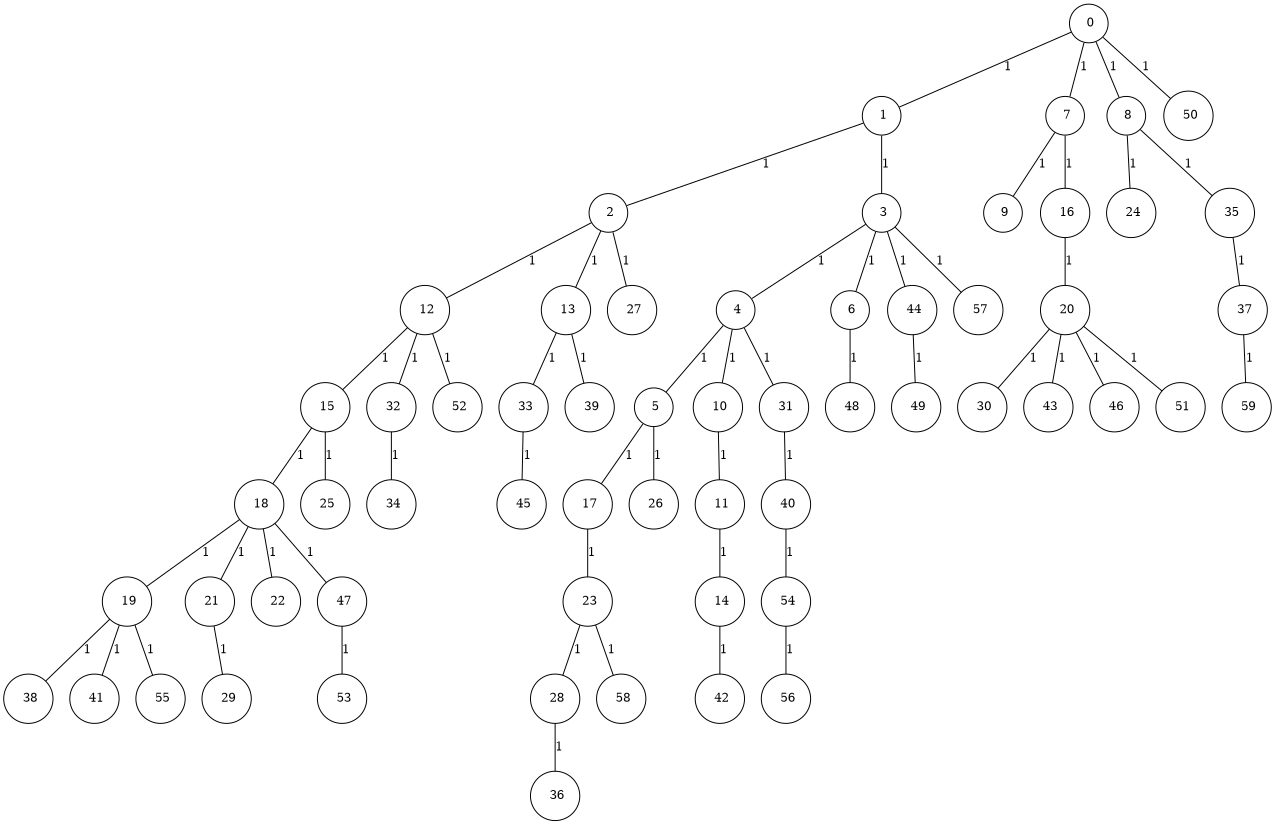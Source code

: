 graph G {
size="8.5,11;"
ratio = "expand;"
fixedsize="true;"
overlap="scale;"
node[shape=circle,width=.12,hight=.12,fontsize=12]
edge[fontsize=12]

0[label=" 0" color=black, pos="1.8498908,2.0065561!"];
1[label=" 1" color=black, pos="2.3408601,0.98424217!"];
2[label=" 2" color=black, pos="0.74814961,1.6394383!"];
3[label=" 3" color=black, pos="2.1466461,2.6325611!"];
4[label=" 4" color=black, pos="1.0920406,0.42009479!"];
5[label=" 5" color=black, pos="2.9833179,2.5667871!"];
6[label=" 6" color=black, pos="1.3142128,0.0076232031!"];
7[label=" 7" color=black, pos="2.3026004,1.9881019!"];
8[label=" 8" color=black, pos="1.2337182,2.5445744!"];
9[label=" 9" color=black, pos="0.56252308,1.349989!"];
10[label=" 10" color=black, pos="1.6173151,2.2916287!"];
11[label=" 11" color=black, pos="1.9362538,2.2009422!"];
12[label=" 12" color=black, pos="0.2813113,0.55224787!"];
13[label=" 13" color=black, pos="0.13568863,0.34826018!"];
14[label=" 14" color=black, pos="0.91964609,0.91606737!"];
15[label=" 15" color=black, pos="2.086315,1.3747377!"];
16[label=" 16" color=black, pos="2.8988272,0.8946115!"];
17[label=" 17" color=black, pos="1.4481286,1.772023!"];
18[label=" 18" color=black, pos="0.23402773,1.829405!"];
19[label=" 19" color=black, pos="0.98784151,0.198576!"];
20[label=" 20" color=black, pos="2.6513842,0.53378205!"];
21[label=" 21" color=black, pos="0.86985881,0.23697431!"];
22[label=" 22" color=black, pos="2.2379256,2.0117514!"];
23[label=" 23" color=black, pos="2.0572109,0.64427373!"];
24[label=" 24" color=black, pos="2.3058012,0.41738842!"];
25[label=" 25" color=black, pos="1.7834857,2.8193736!"];
26[label=" 26" color=black, pos="0.25306309,1.187795!"];
27[label=" 27" color=black, pos="0.67912584,2.5100574!"];
28[label=" 28" color=black, pos="2.1371949,2.1175829!"];
29[label=" 29" color=black, pos="2.9258817,2.7965586!"];
30[label=" 30" color=black, pos="0.50759893,1.4880478!"];
31[label=" 31" color=black, pos="2.194799,0.52084797!"];
32[label=" 32" color=black, pos="1.6712068,0.25453001!"];
33[label=" 33" color=black, pos="2.1276478,2.4722059!"];
34[label=" 34" color=black, pos="0.72268217,1.6216155!"];
35[label=" 35" color=black, pos="2.0463719,2.7323181!"];
36[label=" 36" color=black, pos="2.1755123,2.1906205!"];
37[label=" 37" color=black, pos="0.20445827,1.2652012!"];
38[label=" 38" color=black, pos="2.795489,2.276867!"];
39[label=" 39" color=black, pos="1.8855706,1.4908882!"];
40[label=" 40" color=black, pos="2.7359514,1.0114699!"];
41[label=" 41" color=black, pos="1.8193218,2.2443101!"];
42[label=" 42" color=black, pos="1.1436768,1.943812!"];
43[label=" 43" color=black, pos="2.9975984,2.3736156!"];
44[label=" 44" color=black, pos="2.5260311,2.2745047!"];
45[label=" 45" color=black, pos="2.5514151,0.44254657!"];
46[label=" 46" color=black, pos="2.292955,2.3371921!"];
47[label=" 47" color=black, pos="0.51712864,0.73530306!"];
48[label=" 48" color=black, pos="2.5734985,0.11667923!"];
49[label=" 49" color=black, pos="0.23044887,1.9348243!"];
50[label=" 50" color=black, pos="1.2269148,0.56417446!"];
51[label=" 51" color=black, pos="2.5547663,2.3976239!"];
52[label=" 52" color=black, pos="1.5020261,1.8112868!"];
53[label=" 53" color=black, pos="0.21183448,1.4003452!"];
54[label=" 54" color=black, pos="1.973247,2.6833151!"];
55[label=" 55" color=black, pos="1.5656176,1.7434557!"];
56[label=" 56" color=black, pos="1.1653911,2.5319364!"];
57[label=" 57" color=black, pos="2.2211242,1.7699657!"];
58[label=" 58" color=black, pos="0.34539694,0.67255219!"];
59[label=" 59" color=black, pos="2.2719302,0.98096069!"];
0--1[label="1"]
0--7[label="1"]
0--8[label="1"]
0--50[label="1"]
1--2[label="1"]
1--3[label="1"]
2--12[label="1"]
2--13[label="1"]
2--27[label="1"]
3--4[label="1"]
3--6[label="1"]
3--44[label="1"]
3--57[label="1"]
4--5[label="1"]
4--10[label="1"]
4--31[label="1"]
5--17[label="1"]
5--26[label="1"]
6--48[label="1"]
7--9[label="1"]
7--16[label="1"]
8--24[label="1"]
8--35[label="1"]
10--11[label="1"]
11--14[label="1"]
12--15[label="1"]
12--32[label="1"]
12--52[label="1"]
13--33[label="1"]
13--39[label="1"]
14--42[label="1"]
15--18[label="1"]
15--25[label="1"]
16--20[label="1"]
17--23[label="1"]
18--19[label="1"]
18--21[label="1"]
18--22[label="1"]
18--47[label="1"]
19--38[label="1"]
19--41[label="1"]
19--55[label="1"]
20--30[label="1"]
20--43[label="1"]
20--46[label="1"]
20--51[label="1"]
21--29[label="1"]
23--28[label="1"]
23--58[label="1"]
28--36[label="1"]
31--40[label="1"]
32--34[label="1"]
33--45[label="1"]
35--37[label="1"]
37--59[label="1"]
40--54[label="1"]
44--49[label="1"]
47--53[label="1"]
54--56[label="1"]

}
